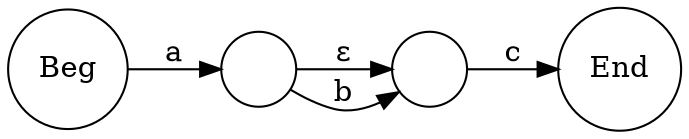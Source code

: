 digraph tokex {
	labelloc="t";
	label="";
	graph [dpi=200];
	rankdir=LR;
	fontname="Helvetica";
	edge [arrowhead=normal,arrowtail=dot];
	node [shape=circle];
	# Auto-generated by Tokex.

	End [label="End"];
	1 [label=""];
	2 [label=""];
	Beg [label="Beg"];
	Beg -> 2 [label="a"];
	2 -> 1 [label=<&epsilon;>];
	2 -> 1 [label="b"];
	1 -> End [label="c"];
}
